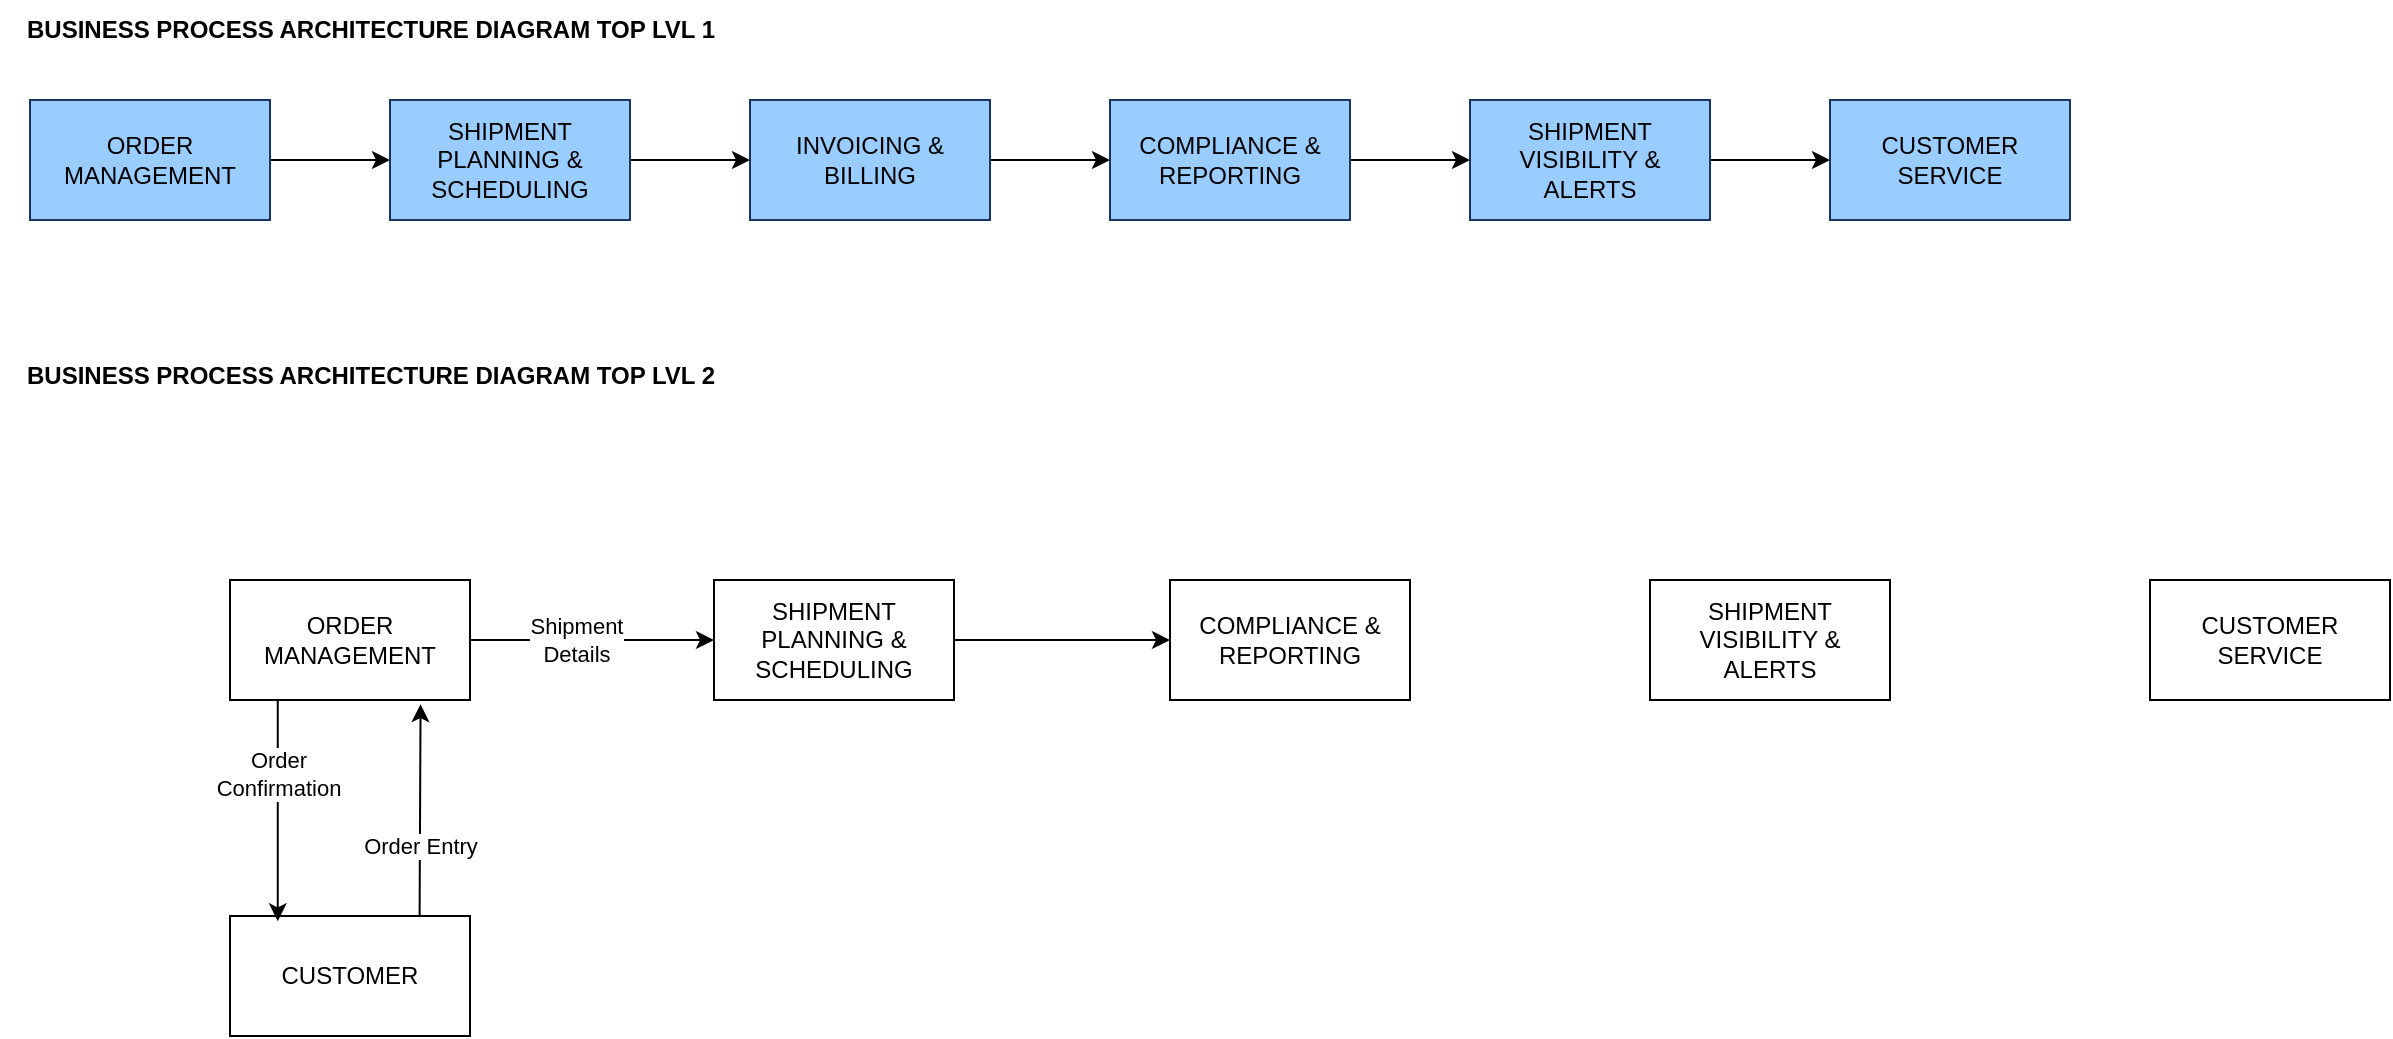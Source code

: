 <mxfile version="24.8.0">
  <diagram name="Page-1" id="n72ECPnv3BkmL42Iqbjx">
    <mxGraphModel dx="1048" dy="465" grid="1" gridSize="10" guides="1" tooltips="1" connect="1" arrows="1" fold="1" page="1" pageScale="1" pageWidth="850" pageHeight="1100" math="0" shadow="0">
      <root>
        <mxCell id="0" />
        <mxCell id="1" parent="0" />
        <mxCell id="MjfuHSj2xqx2umkEId21-4" style="edgeStyle=orthogonalEdgeStyle;rounded=0;orthogonalLoop=1;jettySize=auto;html=1;" edge="1" parent="1" source="MjfuHSj2xqx2umkEId21-3">
          <mxGeometry relative="1" as="geometry">
            <mxPoint x="220" y="110" as="targetPoint" />
          </mxGeometry>
        </mxCell>
        <mxCell id="MjfuHSj2xqx2umkEId21-3" value="ORDER&lt;br&gt;MANAGEMENT" style="rounded=0;whiteSpace=wrap;html=1;fillColor=#99CCFF;strokeColor=#1A3561;" vertex="1" parent="1">
          <mxGeometry x="40" y="80" width="120" height="60" as="geometry" />
        </mxCell>
        <mxCell id="MjfuHSj2xqx2umkEId21-6" style="edgeStyle=orthogonalEdgeStyle;rounded=0;orthogonalLoop=1;jettySize=auto;html=1;" edge="1" parent="1" source="MjfuHSj2xqx2umkEId21-5">
          <mxGeometry relative="1" as="geometry">
            <mxPoint x="400" y="110" as="targetPoint" />
          </mxGeometry>
        </mxCell>
        <mxCell id="MjfuHSj2xqx2umkEId21-5" value="SHIPMENT PLANNING &amp;amp; SCHEDULING" style="rounded=0;whiteSpace=wrap;html=1;strokeColor=#1A3561;fillColor=#99CCFF;" vertex="1" parent="1">
          <mxGeometry x="220" y="80" width="120" height="60" as="geometry" />
        </mxCell>
        <mxCell id="MjfuHSj2xqx2umkEId21-8" style="edgeStyle=orthogonalEdgeStyle;rounded=0;orthogonalLoop=1;jettySize=auto;html=1;" edge="1" parent="1" source="MjfuHSj2xqx2umkEId21-7">
          <mxGeometry relative="1" as="geometry">
            <mxPoint x="580" y="110" as="targetPoint" />
          </mxGeometry>
        </mxCell>
        <mxCell id="MjfuHSj2xqx2umkEId21-7" value="INVOICING &amp;amp; BILLING" style="rounded=0;whiteSpace=wrap;html=1;strokeColor=#1A3561;fillColor=#99CCFF;" vertex="1" parent="1">
          <mxGeometry x="400" y="80" width="120" height="60" as="geometry" />
        </mxCell>
        <mxCell id="MjfuHSj2xqx2umkEId21-10" style="edgeStyle=orthogonalEdgeStyle;rounded=0;orthogonalLoop=1;jettySize=auto;html=1;" edge="1" parent="1" source="MjfuHSj2xqx2umkEId21-9">
          <mxGeometry relative="1" as="geometry">
            <mxPoint x="760" y="110" as="targetPoint" />
          </mxGeometry>
        </mxCell>
        <mxCell id="MjfuHSj2xqx2umkEId21-9" value="COMPLIANCE &amp;amp; REPORTING" style="rounded=0;whiteSpace=wrap;html=1;fillColor=#99CCFF;strokeColor=#1A3561;" vertex="1" parent="1">
          <mxGeometry x="580" y="80" width="120" height="60" as="geometry" />
        </mxCell>
        <mxCell id="MjfuHSj2xqx2umkEId21-12" style="edgeStyle=orthogonalEdgeStyle;rounded=0;orthogonalLoop=1;jettySize=auto;html=1;" edge="1" parent="1" source="MjfuHSj2xqx2umkEId21-11">
          <mxGeometry relative="1" as="geometry">
            <mxPoint x="940" y="110" as="targetPoint" />
          </mxGeometry>
        </mxCell>
        <mxCell id="MjfuHSj2xqx2umkEId21-11" value="SHIPMENT VISIBILITY &amp;amp; ALERTS" style="rounded=0;whiteSpace=wrap;html=1;strokeColor=#1A3561;fillColor=#99CCFF;" vertex="1" parent="1">
          <mxGeometry x="760" y="80" width="120" height="60" as="geometry" />
        </mxCell>
        <mxCell id="MjfuHSj2xqx2umkEId21-13" value="CUSTOMER SERVICE" style="rounded=0;whiteSpace=wrap;html=1;strokeColor=#1A3561;fillColor=#99CCFF;" vertex="1" parent="1">
          <mxGeometry x="940" y="80" width="120" height="60" as="geometry" />
        </mxCell>
        <mxCell id="MjfuHSj2xqx2umkEId21-14" value="&lt;b&gt;BUSINESS PROCESS ARCHITECTURE DIAGRAM TOP LVL 1&lt;/b&gt;" style="text;html=1;align=center;verticalAlign=middle;resizable=0;points=[];autosize=1;strokeColor=none;fillColor=none;" vertex="1" parent="1">
          <mxGeometry x="25" y="30" width="370" height="30" as="geometry" />
        </mxCell>
        <mxCell id="MjfuHSj2xqx2umkEId21-16" value="&lt;b&gt;BUSINESS PROCESS ARCHITECTURE DIAGRAM TOP LVL 2&lt;/b&gt;" style="text;html=1;align=center;verticalAlign=middle;resizable=0;points=[];autosize=1;strokeColor=none;fillColor=none;" vertex="1" parent="1">
          <mxGeometry x="25" y="203" width="370" height="30" as="geometry" />
        </mxCell>
        <mxCell id="MjfuHSj2xqx2umkEId21-28" style="edgeStyle=orthogonalEdgeStyle;rounded=0;orthogonalLoop=1;jettySize=auto;html=1;entryX=0;entryY=0.5;entryDx=0;entryDy=0;" edge="1" parent="1" source="MjfuHSj2xqx2umkEId21-17" target="MjfuHSj2xqx2umkEId21-27">
          <mxGeometry relative="1" as="geometry">
            <mxPoint x="320" y="280" as="targetPoint" />
          </mxGeometry>
        </mxCell>
        <mxCell id="MjfuHSj2xqx2umkEId21-29" value="Shipment&lt;div&gt;Details&lt;/div&gt;" style="edgeLabel;html=1;align=center;verticalAlign=middle;resizable=0;points=[];" vertex="1" connectable="0" parent="MjfuHSj2xqx2umkEId21-28">
          <mxGeometry x="-0.184" relative="1" as="geometry">
            <mxPoint x="3" as="offset" />
          </mxGeometry>
        </mxCell>
        <mxCell id="MjfuHSj2xqx2umkEId21-17" value="ORDER MANAGEMENT" style="whiteSpace=wrap;html=1;" vertex="1" parent="1">
          <mxGeometry x="140" y="320" width="120" height="60" as="geometry" />
        </mxCell>
        <mxCell id="MjfuHSj2xqx2umkEId21-18" value="CUSTOMER" style="whiteSpace=wrap;html=1;" vertex="1" parent="1">
          <mxGeometry x="140" y="488" width="120" height="60" as="geometry" />
        </mxCell>
        <mxCell id="MjfuHSj2xqx2umkEId21-19" value="" style="endArrow=classic;html=1;rounded=0;exitX=0.79;exitY=-0.003;exitDx=0;exitDy=0;exitPerimeter=0;entryX=0.794;entryY=1.035;entryDx=0;entryDy=0;entryPerimeter=0;" edge="1" parent="1" source="MjfuHSj2xqx2umkEId21-18" target="MjfuHSj2xqx2umkEId21-17">
          <mxGeometry relative="1" as="geometry">
            <mxPoint x="100" y="390" as="sourcePoint" />
            <mxPoint x="360" y="420" as="targetPoint" />
          </mxGeometry>
        </mxCell>
        <mxCell id="MjfuHSj2xqx2umkEId21-20" value="Order Entry" style="edgeLabel;resizable=0;html=1;;align=center;verticalAlign=middle;" connectable="0" vertex="1" parent="MjfuHSj2xqx2umkEId21-19">
          <mxGeometry relative="1" as="geometry">
            <mxPoint y="18" as="offset" />
          </mxGeometry>
        </mxCell>
        <mxCell id="MjfuHSj2xqx2umkEId21-22" value="" style="endArrow=classic;html=1;rounded=0;exitX=0.199;exitY=1;exitDx=0;exitDy=0;exitPerimeter=0;entryX=0.199;entryY=0.044;entryDx=0;entryDy=0;entryPerimeter=0;" edge="1" parent="1" source="MjfuHSj2xqx2umkEId21-17" target="MjfuHSj2xqx2umkEId21-18">
          <mxGeometry relative="1" as="geometry">
            <mxPoint x="150" y="430" as="sourcePoint" />
            <mxPoint x="250" y="430" as="targetPoint" />
          </mxGeometry>
        </mxCell>
        <mxCell id="MjfuHSj2xqx2umkEId21-23" value="Order&lt;br&gt;Confirmation" style="edgeLabel;resizable=0;html=1;;align=center;verticalAlign=middle;" connectable="0" vertex="1" parent="MjfuHSj2xqx2umkEId21-22">
          <mxGeometry relative="1" as="geometry">
            <mxPoint y="-19" as="offset" />
          </mxGeometry>
        </mxCell>
        <mxCell id="MjfuHSj2xqx2umkEId21-30" style="edgeStyle=orthogonalEdgeStyle;rounded=0;orthogonalLoop=1;jettySize=auto;html=1;entryX=0;entryY=0.5;entryDx=0;entryDy=0;" edge="1" parent="1" source="MjfuHSj2xqx2umkEId21-27" target="MjfuHSj2xqx2umkEId21-31">
          <mxGeometry relative="1" as="geometry">
            <mxPoint x="550" y="350" as="targetPoint" />
          </mxGeometry>
        </mxCell>
        <mxCell id="MjfuHSj2xqx2umkEId21-27" value="SHIPMENT PLANNING &amp;amp; SCHEDULING" style="whiteSpace=wrap;html=1;" vertex="1" parent="1">
          <mxGeometry x="382" y="320" width="120" height="60" as="geometry" />
        </mxCell>
        <mxCell id="MjfuHSj2xqx2umkEId21-31" value="COMPLIANCE &amp;amp; REPORTING" style="whiteSpace=wrap;html=1;" vertex="1" parent="1">
          <mxGeometry x="610" y="320" width="120" height="60" as="geometry" />
        </mxCell>
        <mxCell id="MjfuHSj2xqx2umkEId21-33" value="SHIPMENT VISIBILITY &amp;amp; ALERTS" style="whiteSpace=wrap;html=1;" vertex="1" parent="1">
          <mxGeometry x="850" y="320" width="120" height="60" as="geometry" />
        </mxCell>
        <mxCell id="MjfuHSj2xqx2umkEId21-34" value="CUSTOMER SERVICE" style="whiteSpace=wrap;html=1;" vertex="1" parent="1">
          <mxGeometry x="1100" y="320" width="120" height="60" as="geometry" />
        </mxCell>
      </root>
    </mxGraphModel>
  </diagram>
</mxfile>
